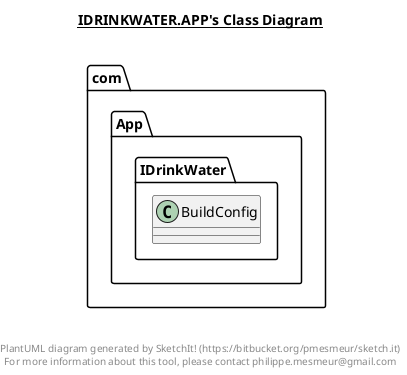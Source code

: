 @startuml

title __IDRINKWATER.APP's Class Diagram__\n

  namespace com.App.IDrinkWater {
    class com.App.IDrinkWater.BuildConfig {
    }
  }
  



right footer


PlantUML diagram generated by SketchIt! (https://bitbucket.org/pmesmeur/sketch.it)
For more information about this tool, please contact philippe.mesmeur@gmail.com
endfooter

@enduml
